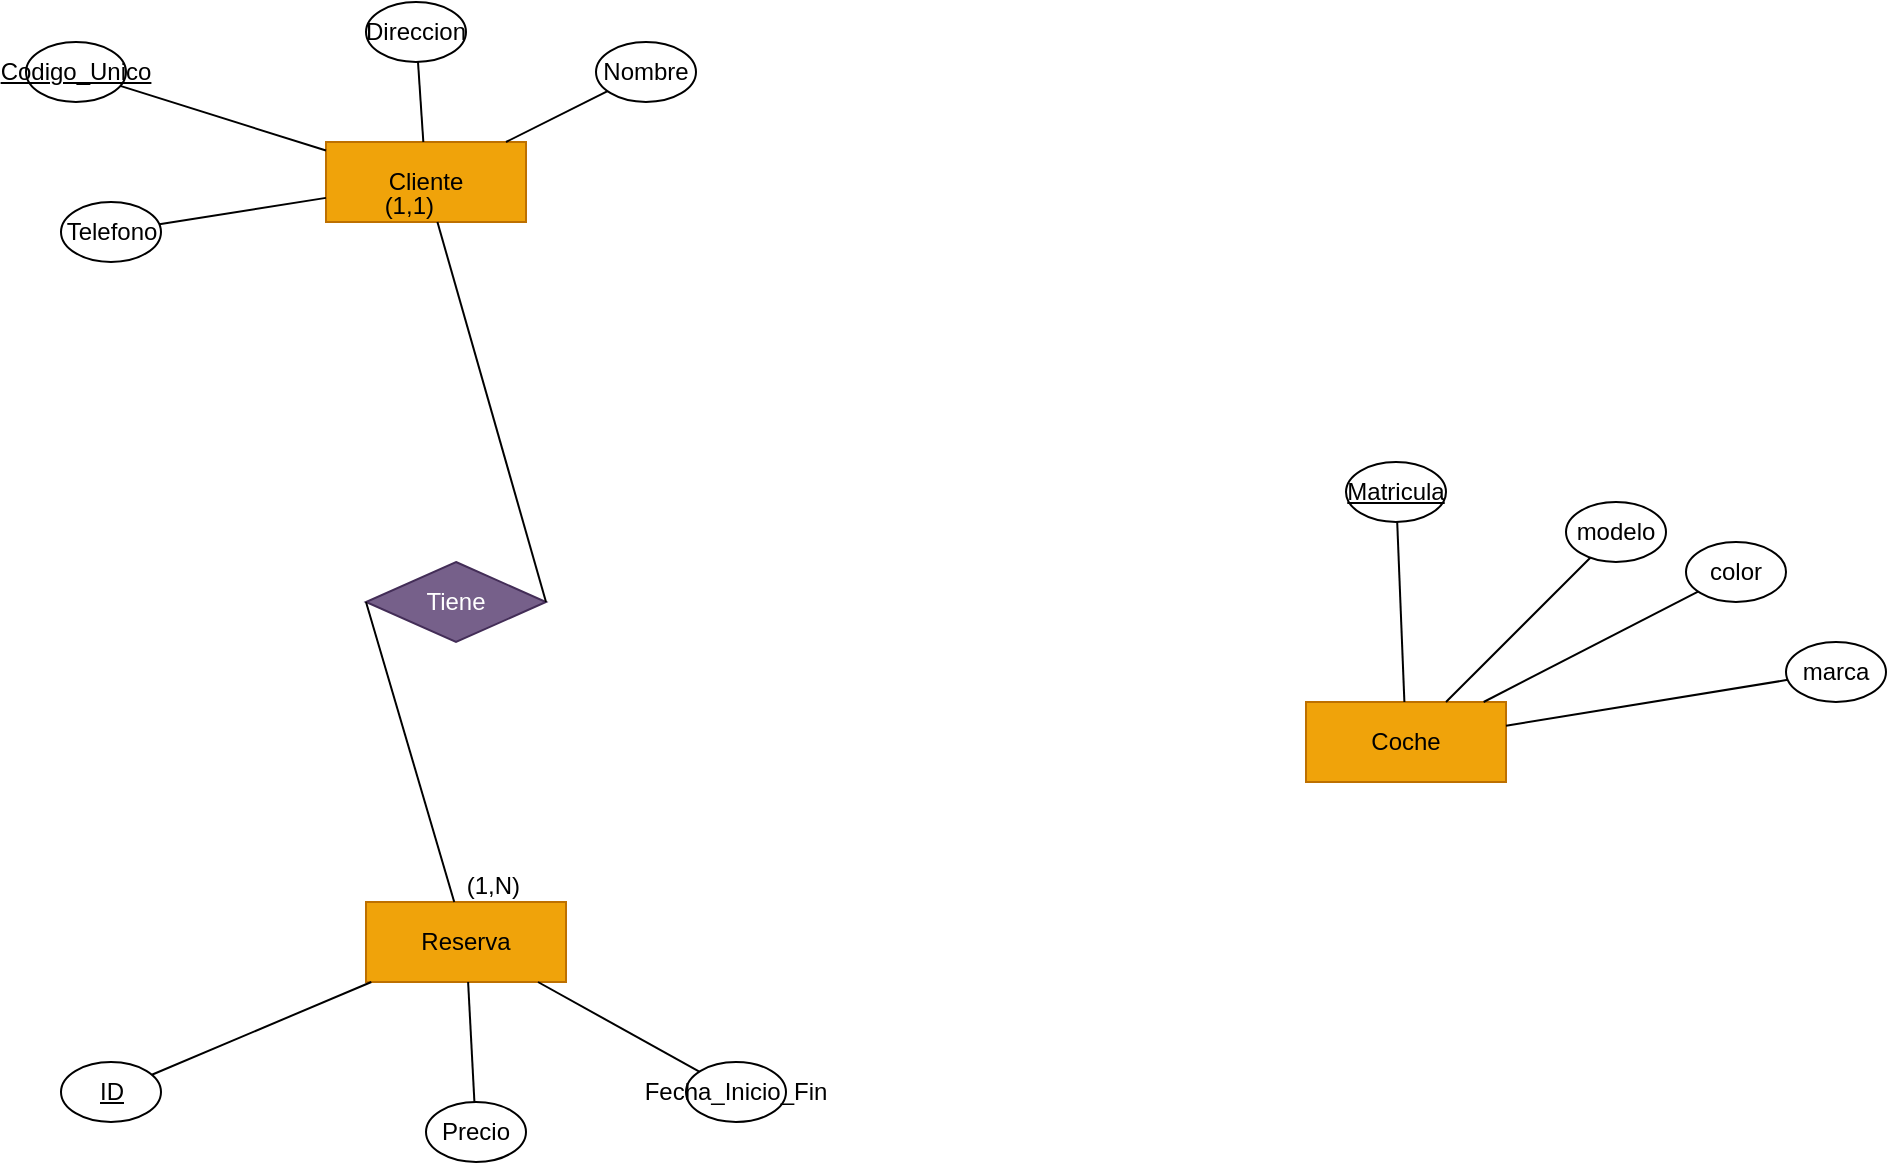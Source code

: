 <mxfile version="27.0.9">
  <diagram name="Página-1" id="d-h8S4a0srsXshj4iV_k">
    <mxGraphModel dx="1185" dy="695" grid="1" gridSize="10" guides="1" tooltips="1" connect="1" arrows="1" fold="1" page="1" pageScale="1" pageWidth="1200" pageHeight="1600" math="0" shadow="0">
      <root>
        <mxCell id="0" />
        <mxCell id="1" parent="0" />
        <mxCell id="DUddIdQGAG8AFFFB7wVg-1" value="Cliente" style="whiteSpace=wrap;html=1;align=center;fillColor=#f0a30a;strokeColor=#BD7000;fontColor=#000000;" vertex="1" parent="1">
          <mxGeometry x="200" y="70" width="100" height="40" as="geometry" />
        </mxCell>
        <mxCell id="DUddIdQGAG8AFFFB7wVg-2" value="Coche" style="whiteSpace=wrap;html=1;align=center;fillColor=#f0a30a;strokeColor=#BD7000;fontColor=#000000;" vertex="1" parent="1">
          <mxGeometry x="690" y="350" width="100" height="40" as="geometry" />
        </mxCell>
        <mxCell id="DUddIdQGAG8AFFFB7wVg-3" value="Reserva" style="whiteSpace=wrap;html=1;align=center;fillColor=#f0a30a;strokeColor=#BD7000;fontColor=#000000;" vertex="1" parent="1">
          <mxGeometry x="220" y="450" width="100" height="40" as="geometry" />
        </mxCell>
        <mxCell id="DUddIdQGAG8AFFFB7wVg-4" value="Tiene" style="shape=rhombus;perimeter=rhombusPerimeter;whiteSpace=wrap;html=1;align=center;fillColor=#76608a;fontColor=#ffffff;strokeColor=#432D57;" vertex="1" parent="1">
          <mxGeometry x="220" y="280" width="90" height="40" as="geometry" />
        </mxCell>
        <mxCell id="DUddIdQGAG8AFFFB7wVg-5" value="" style="endArrow=none;html=1;rounded=0;exitX=0;exitY=0.5;exitDx=0;exitDy=0;" edge="1" source="DUddIdQGAG8AFFFB7wVg-4" parent="1" target="DUddIdQGAG8AFFFB7wVg-3">
          <mxGeometry relative="1" as="geometry">
            <mxPoint x="247" y="380" as="sourcePoint" />
            <mxPoint x="280" y="530" as="targetPoint" />
          </mxGeometry>
        </mxCell>
        <mxCell id="DUddIdQGAG8AFFFB7wVg-6" value="(1,N)" style="resizable=0;html=1;whiteSpace=wrap;align=right;verticalAlign=bottom;" connectable="0" vertex="1" parent="DUddIdQGAG8AFFFB7wVg-5">
          <mxGeometry x="1" relative="1" as="geometry">
            <mxPoint x="34" as="offset" />
          </mxGeometry>
        </mxCell>
        <mxCell id="DUddIdQGAG8AFFFB7wVg-7" value="" style="endArrow=none;html=1;rounded=0;exitX=1;exitY=0.5;exitDx=0;exitDy=0;" edge="1" source="DUddIdQGAG8AFFFB7wVg-4" parent="1" target="DUddIdQGAG8AFFFB7wVg-1">
          <mxGeometry relative="1" as="geometry">
            <mxPoint x="247" y="380" as="sourcePoint" />
            <mxPoint x="293.333" y="310" as="targetPoint" />
          </mxGeometry>
        </mxCell>
        <mxCell id="DUddIdQGAG8AFFFB7wVg-8" value="(1,1)" style="resizable=0;html=1;whiteSpace=wrap;align=right;verticalAlign=bottom;" connectable="0" vertex="1" parent="DUddIdQGAG8AFFFB7wVg-7">
          <mxGeometry x="1" relative="1" as="geometry">
            <mxPoint as="offset" />
          </mxGeometry>
        </mxCell>
        <mxCell id="DUddIdQGAG8AFFFB7wVg-9" value="" style="endArrow=none;html=1;rounded=0;" edge="1" target="DUddIdQGAG8AFFFB7wVg-10" parent="1" source="DUddIdQGAG8AFFFB7wVg-1">
          <mxGeometry relative="1" as="geometry">
            <mxPoint x="225" y="25" as="sourcePoint" />
            <mxPoint x="285" y="25" as="targetPoint" />
          </mxGeometry>
        </mxCell>
        <mxCell id="DUddIdQGAG8AFFFB7wVg-10" value="&lt;u&gt;Codigo_Unico&lt;/u&gt;" style="ellipse;whiteSpace=wrap;html=1;align=center;" vertex="1" parent="1">
          <mxGeometry x="50" y="20" width="50" height="30" as="geometry" />
        </mxCell>
        <mxCell id="DUddIdQGAG8AFFFB7wVg-13" value="" style="endArrow=none;html=1;rounded=0;" edge="1" target="DUddIdQGAG8AFFFB7wVg-14" parent="1" source="DUddIdQGAG8AFFFB7wVg-1">
          <mxGeometry relative="1" as="geometry">
            <mxPoint x="300" y="35" as="sourcePoint" />
            <mxPoint x="360" y="35" as="targetPoint" />
          </mxGeometry>
        </mxCell>
        <mxCell id="DUddIdQGAG8AFFFB7wVg-14" value="Nombre" style="ellipse;whiteSpace=wrap;html=1;align=center;" vertex="1" parent="1">
          <mxGeometry x="335" y="20" width="50" height="30" as="geometry" />
        </mxCell>
        <mxCell id="DUddIdQGAG8AFFFB7wVg-15" value="" style="endArrow=none;html=1;rounded=0;" edge="1" target="DUddIdQGAG8AFFFB7wVg-16" parent="1" source="DUddIdQGAG8AFFFB7wVg-1">
          <mxGeometry relative="1" as="geometry">
            <mxPoint x="190" y="15" as="sourcePoint" />
            <mxPoint x="250" y="15" as="targetPoint" />
          </mxGeometry>
        </mxCell>
        <mxCell id="DUddIdQGAG8AFFFB7wVg-16" value="Direccion" style="ellipse;whiteSpace=wrap;html=1;align=center;" vertex="1" parent="1">
          <mxGeometry x="220" width="50" height="30" as="geometry" />
        </mxCell>
        <mxCell id="DUddIdQGAG8AFFFB7wVg-17" value="" style="endArrow=none;html=1;rounded=0;" edge="1" target="DUddIdQGAG8AFFFB7wVg-18" parent="1" source="DUddIdQGAG8AFFFB7wVg-1">
          <mxGeometry relative="1" as="geometry">
            <mxPoint x="32.5" y="115" as="sourcePoint" />
            <mxPoint x="92.5" y="115" as="targetPoint" />
          </mxGeometry>
        </mxCell>
        <mxCell id="DUddIdQGAG8AFFFB7wVg-18" value="Telefono" style="ellipse;whiteSpace=wrap;html=1;align=center;" vertex="1" parent="1">
          <mxGeometry x="67.5" y="100" width="50" height="30" as="geometry" />
        </mxCell>
        <mxCell id="DUddIdQGAG8AFFFB7wVg-19" value="" style="endArrow=none;html=1;rounded=0;" edge="1" target="DUddIdQGAG8AFFFB7wVg-20" parent="1" source="DUddIdQGAG8AFFFB7wVg-3">
          <mxGeometry relative="1" as="geometry">
            <mxPoint x="270" y="215" as="sourcePoint" />
            <mxPoint x="330" y="215" as="targetPoint" />
          </mxGeometry>
        </mxCell>
        <mxCell id="DUddIdQGAG8AFFFB7wVg-20" value="&lt;u&gt;ID&lt;/u&gt;" style="ellipse;whiteSpace=wrap;html=1;align=center;" vertex="1" parent="1">
          <mxGeometry x="67.5" y="530" width="50" height="30" as="geometry" />
        </mxCell>
        <mxCell id="DUddIdQGAG8AFFFB7wVg-21" value="" style="endArrow=none;html=1;rounded=0;" edge="1" target="DUddIdQGAG8AFFFB7wVg-22" parent="1" source="DUddIdQGAG8AFFFB7wVg-3">
          <mxGeometry relative="1" as="geometry">
            <mxPoint x="380" y="475" as="sourcePoint" />
            <mxPoint x="440" y="475" as="targetPoint" />
          </mxGeometry>
        </mxCell>
        <mxCell id="DUddIdQGAG8AFFFB7wVg-22" value="Fecha_Inicio_Fin" style="ellipse;whiteSpace=wrap;html=1;align=center;" vertex="1" parent="1">
          <mxGeometry x="380" y="530" width="50" height="30" as="geometry" />
        </mxCell>
        <mxCell id="DUddIdQGAG8AFFFB7wVg-23" value="" style="endArrow=none;html=1;rounded=0;" edge="1" target="DUddIdQGAG8AFFFB7wVg-24" parent="1" source="DUddIdQGAG8AFFFB7wVg-3">
          <mxGeometry relative="1" as="geometry">
            <mxPoint x="270" y="390" as="sourcePoint" />
            <mxPoint x="330" y="275" as="targetPoint" />
          </mxGeometry>
        </mxCell>
        <mxCell id="DUddIdQGAG8AFFFB7wVg-24" value="Precio" style="ellipse;whiteSpace=wrap;html=1;align=center;" vertex="1" parent="1">
          <mxGeometry x="250" y="550" width="50" height="30" as="geometry" />
        </mxCell>
        <mxCell id="DUddIdQGAG8AFFFB7wVg-25" value="" style="endArrow=none;html=1;rounded=0;" edge="1" target="DUddIdQGAG8AFFFB7wVg-26" parent="1" source="DUddIdQGAG8AFFFB7wVg-2">
          <mxGeometry relative="1" as="geometry">
            <mxPoint x="470" y="265" as="sourcePoint" />
            <mxPoint x="530" y="265" as="targetPoint" />
          </mxGeometry>
        </mxCell>
        <mxCell id="DUddIdQGAG8AFFFB7wVg-26" value="&lt;u&gt;Matricula&lt;/u&gt;" style="ellipse;whiteSpace=wrap;html=1;align=center;" vertex="1" parent="1">
          <mxGeometry x="710" y="230" width="50" height="30" as="geometry" />
        </mxCell>
        <mxCell id="DUddIdQGAG8AFFFB7wVg-27" value="" style="endArrow=none;html=1;rounded=0;" edge="1" target="DUddIdQGAG8AFFFB7wVg-28" parent="1" source="DUddIdQGAG8AFFFB7wVg-2">
          <mxGeometry relative="1" as="geometry">
            <mxPoint x="450" y="245" as="sourcePoint" />
            <mxPoint x="510" y="245" as="targetPoint" />
          </mxGeometry>
        </mxCell>
        <mxCell id="DUddIdQGAG8AFFFB7wVg-28" value="modelo" style="ellipse;whiteSpace=wrap;html=1;align=center;" vertex="1" parent="1">
          <mxGeometry x="820" y="250" width="50" height="30" as="geometry" />
        </mxCell>
        <mxCell id="DUddIdQGAG8AFFFB7wVg-29" value="" style="endArrow=none;html=1;rounded=0;" edge="1" target="DUddIdQGAG8AFFFB7wVg-30" parent="1" source="DUddIdQGAG8AFFFB7wVg-2">
          <mxGeometry relative="1" as="geometry">
            <mxPoint x="450" y="245" as="sourcePoint" />
            <mxPoint x="510" y="245" as="targetPoint" />
          </mxGeometry>
        </mxCell>
        <mxCell id="DUddIdQGAG8AFFFB7wVg-30" value="color" style="ellipse;whiteSpace=wrap;html=1;align=center;" vertex="1" parent="1">
          <mxGeometry x="880" y="270" width="50" height="30" as="geometry" />
        </mxCell>
        <mxCell id="DUddIdQGAG8AFFFB7wVg-31" value="" style="endArrow=none;html=1;rounded=0;" edge="1" target="DUddIdQGAG8AFFFB7wVg-32" parent="1" source="DUddIdQGAG8AFFFB7wVg-2">
          <mxGeometry relative="1" as="geometry">
            <mxPoint x="450" y="245" as="sourcePoint" />
            <mxPoint x="510" y="245" as="targetPoint" />
          </mxGeometry>
        </mxCell>
        <mxCell id="DUddIdQGAG8AFFFB7wVg-32" value="marca" style="ellipse;whiteSpace=wrap;html=1;align=center;" vertex="1" parent="1">
          <mxGeometry x="930" y="320" width="50" height="30" as="geometry" />
        </mxCell>
      </root>
    </mxGraphModel>
  </diagram>
</mxfile>
